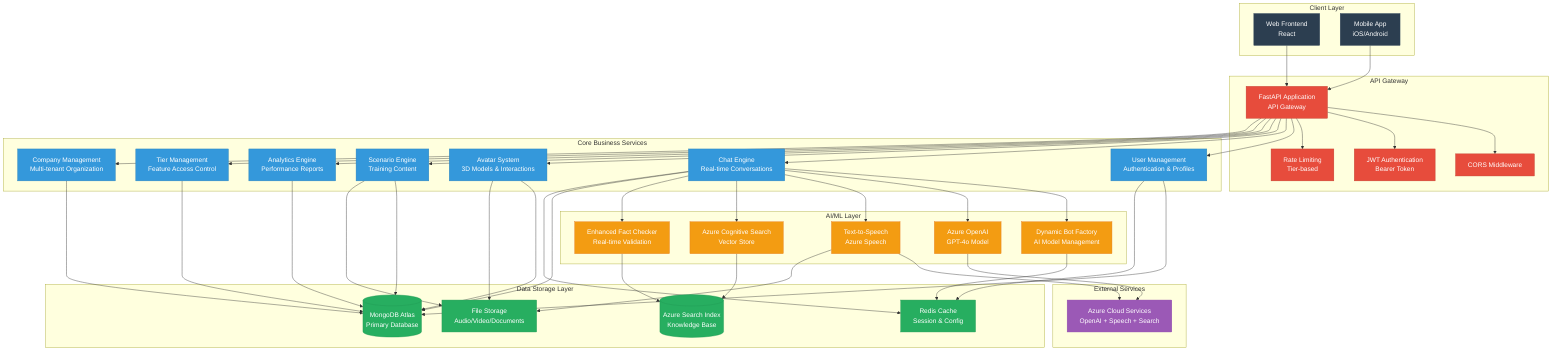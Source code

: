 graph TB
    subgraph "Client Layer"
        WEB[Web Frontend<br/>React]
        MOB[Mobile App<br/>iOS/Android]
        %% API_CLIENT[Third-party<br/>API Clients]
    end
    
    subgraph "API Gateway "
        FASTAPI[FastAPI Application<br/>API Gateway]
        CORS[CORS Middleware]
        AUTH[JWT Authentication<br/>Bearer Token]
        RATE[Rate Limiting<br/>Tier-based]
    end
    
    subgraph "Core Business Services"
        USER_SVC[User Management<br/>Authentication & Profiles]
        CHAT_SVC[Chat Engine<br/>Real-time Conversations]
        AVATAR_SVC[Avatar System<br/>3D Models & Interactions]
        SCENARIO_SVC[Scenario Engine<br/>Training Content]
        ANALYTICS_SVC[Analytics Engine<br/>Performance Reports]
        TIER_SVC[Tier Management<br/>Feature Access Control]
        COMPANY_SVC[Company Management<br/>Multi-tenant Organization]
    end
    
    subgraph "AI/ML Layer"
        OPENAI[Azure OpenAI<br/>GPT-4o Model]
        BOT_FACTORY[Dynamic Bot Factory<br/>AI Model Management]
        TTS[Text-to-Speech<br/>Azure Speech]
        VECTOR_SEARCH[Azure Cognitive Search<br/>Vector Store]
        FACT_CHECK[Enhanced Fact Checker<br/>Real-time Validation]
    end
    
    subgraph "Data Storage Layer"
        MONGO[(MongoDB Atlas<br/>Primary Database)]
        AZURE_SEARCH[(Azure Search Index<br/>Knowledge Base)]
        FILE_STORAGE[File Storage<br/>Audio/Video/Documents]
        CACHE[Redis Cache<br/>Session & Config]
    end
    
    subgraph "External Services"
        AZURE_SERVICES[Azure Cloud Services<br/>OpenAI + Speech + Search]
    end
    
    %% Client connections
    WEB --> FASTAPI
    MOB --> FASTAPI
    %% API_CLIENT --> FASTAPI
    
    %% Gateway processing
    FASTAPI --> CORS
    FASTAPI --> AUTH
    FASTAPI --> RATE
    
    %% Service routing
    FASTAPI --> USER_SVC
    FASTAPI --> CHAT_SVC
    FASTAPI --> AVATAR_SVC
    FASTAPI --> SCENARIO_SVC
    FASTAPI --> ANALYTICS_SVC
    FASTAPI --> TIER_SVC
    FASTAPI --> COMPANY_SVC
    
    %% AI integrations
    CHAT_SVC --> BOT_FACTORY
    CHAT_SVC --> OPENAI
    CHAT_SVC --> TTS
    CHAT_SVC --> VECTOR_SEARCH
    CHAT_SVC --> FACT_CHECK
    
    %% Data connections
    USER_SVC --> MONGO
    CHAT_SVC --> MONGO
    AVATAR_SVC --> MONGO
    SCENARIO_SVC --> MONGO
    ANALYTICS_SVC --> MONGO
    TIER_SVC --> MONGO
    COMPANY_SVC --> MONGO
    
    %% Cache connections
    USER_SVC --> CACHE
    CHAT_SVC --> CACHE
    BOT_FACTORY --> CACHE
    
    %% External service connections
    VECTOR_SEARCH --> AZURE_SEARCH
    FACT_CHECK --> AZURE_SEARCH
    OPENAI --> AZURE_SERVICES
    TTS --> AZURE_SERVICES

    
    %% File storage
    AVATAR_SVC --> FILE_STORAGE
    SCENARIO_SVC --> FILE_STORAGE
    TTS --> FILE_STORAGE
    
    %% Styling
    classDef clientLayer fill:#2c3e50,stroke:#34495e,color:#fff
    classDef gatewayLayer fill:#e74c3c,stroke:#c0392b,color:#fff
    classDef serviceLayer fill:#3498db,stroke:#2980b9,color:#fff
    classDef aiLayer fill:#f39c12,stroke:#e67e22,color:#fff
    classDef dataLayer fill:#27ae60,stroke:#229954,color:#fff
    classDef externalLayer fill:#9b59b6,stroke:#8e44ad,color:#fff
    
    class WEB,MOB,API_CLIENT clientLayer
    class FASTAPI,CORS,AUTH,RATE gatewayLayer
    class USER_SVC,CHAT_SVC,AVATAR_SVC,SCENARIO_SVC,ANALYTICS_SVC,TIER_SVC,COMPANY_SVC serviceLayer
    class OPENAI,BOT_FACTORY,TTS,VECTOR_SEARCH,FACT_CHECK aiLayer
    class MONGO,AZURE_SEARCH,FILE_STORAGE,CACHE dataLayer
    class AZURE_SERVICES externalLayer